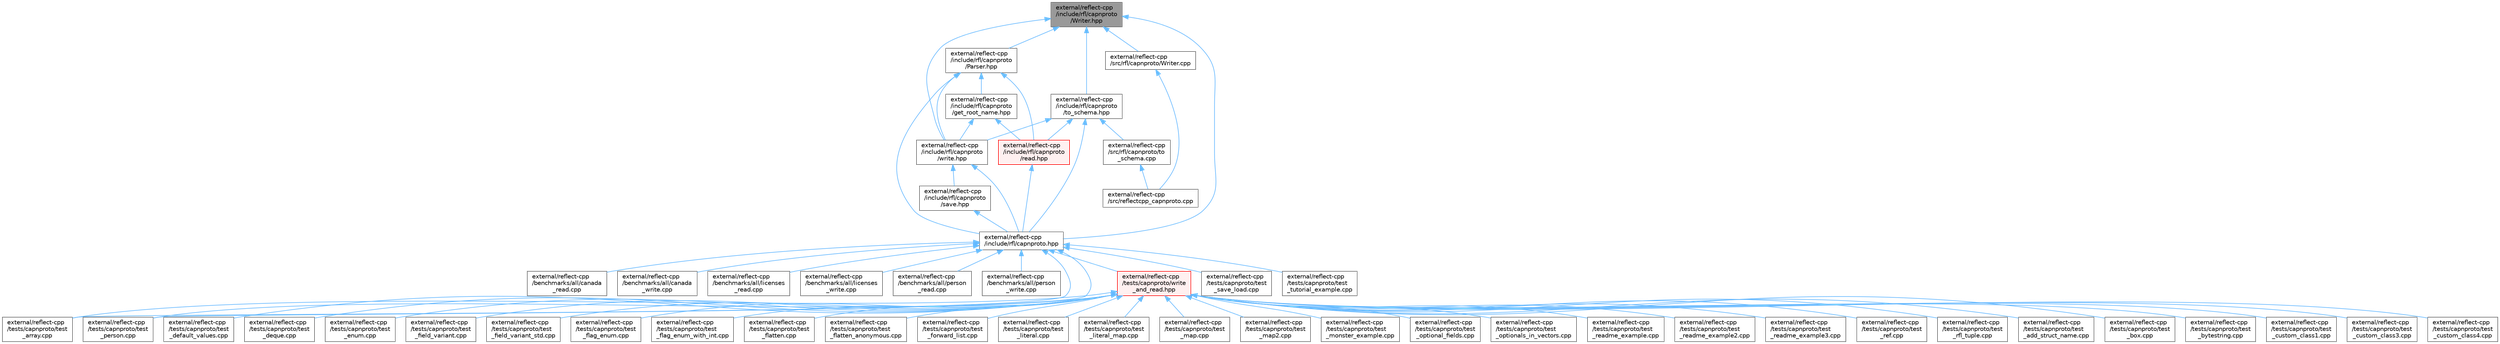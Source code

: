 digraph "external/reflect-cpp/include/rfl/capnproto/Writer.hpp"
{
 // LATEX_PDF_SIZE
  bgcolor="transparent";
  edge [fontname=Helvetica,fontsize=10,labelfontname=Helvetica,labelfontsize=10];
  node [fontname=Helvetica,fontsize=10,shape=box,height=0.2,width=0.4];
  Node1 [id="Node000001",label="external/reflect-cpp\l/include/rfl/capnproto\l/Writer.hpp",height=0.2,width=0.4,color="gray40", fillcolor="grey60", style="filled", fontcolor="black",tooltip=" "];
  Node1 -> Node2 [id="edge63_Node000001_Node000002",dir="back",color="steelblue1",style="solid",tooltip=" "];
  Node2 [id="Node000002",label="external/reflect-cpp\l/include/rfl/capnproto.hpp",height=0.2,width=0.4,color="grey40", fillcolor="white", style="filled",URL="$capnproto_8hpp.html",tooltip=" "];
  Node2 -> Node3 [id="edge64_Node000002_Node000003",dir="back",color="steelblue1",style="solid",tooltip=" "];
  Node3 [id="Node000003",label="external/reflect-cpp\l/benchmarks/all/canada\l_read.cpp",height=0.2,width=0.4,color="grey40", fillcolor="white", style="filled",URL="$canada__read_8cpp.html",tooltip=" "];
  Node2 -> Node4 [id="edge65_Node000002_Node000004",dir="back",color="steelblue1",style="solid",tooltip=" "];
  Node4 [id="Node000004",label="external/reflect-cpp\l/benchmarks/all/canada\l_write.cpp",height=0.2,width=0.4,color="grey40", fillcolor="white", style="filled",URL="$canada__write_8cpp.html",tooltip=" "];
  Node2 -> Node5 [id="edge66_Node000002_Node000005",dir="back",color="steelblue1",style="solid",tooltip=" "];
  Node5 [id="Node000005",label="external/reflect-cpp\l/benchmarks/all/licenses\l_read.cpp",height=0.2,width=0.4,color="grey40", fillcolor="white", style="filled",URL="$licenses__read_8cpp.html",tooltip=" "];
  Node2 -> Node6 [id="edge67_Node000002_Node000006",dir="back",color="steelblue1",style="solid",tooltip=" "];
  Node6 [id="Node000006",label="external/reflect-cpp\l/benchmarks/all/licenses\l_write.cpp",height=0.2,width=0.4,color="grey40", fillcolor="white", style="filled",URL="$licenses__write_8cpp.html",tooltip=" "];
  Node2 -> Node7 [id="edge68_Node000002_Node000007",dir="back",color="steelblue1",style="solid",tooltip=" "];
  Node7 [id="Node000007",label="external/reflect-cpp\l/benchmarks/all/person\l_read.cpp",height=0.2,width=0.4,color="grey40", fillcolor="white", style="filled",URL="$person__read_8cpp.html",tooltip=" "];
  Node2 -> Node8 [id="edge69_Node000002_Node000008",dir="back",color="steelblue1",style="solid",tooltip=" "];
  Node8 [id="Node000008",label="external/reflect-cpp\l/benchmarks/all/person\l_write.cpp",height=0.2,width=0.4,color="grey40", fillcolor="white", style="filled",URL="$person__write_8cpp.html",tooltip=" "];
  Node2 -> Node9 [id="edge70_Node000002_Node000009",dir="back",color="steelblue1",style="solid",tooltip=" "];
  Node9 [id="Node000009",label="external/reflect-cpp\l/tests/capnproto/test\l_array.cpp",height=0.2,width=0.4,color="grey40", fillcolor="white", style="filled",URL="$capnproto_2test__array_8cpp.html",tooltip=" "];
  Node2 -> Node10 [id="edge71_Node000002_Node000010",dir="back",color="steelblue1",style="solid",tooltip=" "];
  Node10 [id="Node000010",label="external/reflect-cpp\l/tests/capnproto/test\l_person.cpp",height=0.2,width=0.4,color="grey40", fillcolor="white", style="filled",URL="$test__person_8cpp.html",tooltip=" "];
  Node2 -> Node11 [id="edge72_Node000002_Node000011",dir="back",color="steelblue1",style="solid",tooltip=" "];
  Node11 [id="Node000011",label="external/reflect-cpp\l/tests/capnproto/test\l_save_load.cpp",height=0.2,width=0.4,color="grey40", fillcolor="white", style="filled",URL="$capnproto_2test__save__load_8cpp.html",tooltip=" "];
  Node2 -> Node12 [id="edge73_Node000002_Node000012",dir="back",color="steelblue1",style="solid",tooltip=" "];
  Node12 [id="Node000012",label="external/reflect-cpp\l/tests/capnproto/test\l_tutorial_example.cpp",height=0.2,width=0.4,color="grey40", fillcolor="white", style="filled",URL="$capnproto_2test__tutorial__example_8cpp.html",tooltip=" "];
  Node2 -> Node13 [id="edge74_Node000002_Node000013",dir="back",color="steelblue1",style="solid",tooltip=" "];
  Node13 [id="Node000013",label="external/reflect-cpp\l/tests/capnproto/write\l_and_read.hpp",height=0.2,width=0.4,color="red", fillcolor="#FFF0F0", style="filled",URL="$capnproto_2write__and__read_8hpp.html",tooltip=" "];
  Node13 -> Node14 [id="edge75_Node000013_Node000014",dir="back",color="steelblue1",style="solid",tooltip=" "];
  Node14 [id="Node000014",label="external/reflect-cpp\l/tests/capnproto/test\l_add_struct_name.cpp",height=0.2,width=0.4,color="grey40", fillcolor="white", style="filled",URL="$capnproto_2test__add__struct__name_8cpp.html",tooltip=" "];
  Node13 -> Node9 [id="edge76_Node000013_Node000009",dir="back",color="steelblue1",style="solid",tooltip=" "];
  Node13 -> Node15 [id="edge77_Node000013_Node000015",dir="back",color="steelblue1",style="solid",tooltip=" "];
  Node15 [id="Node000015",label="external/reflect-cpp\l/tests/capnproto/test\l_box.cpp",height=0.2,width=0.4,color="grey40", fillcolor="white", style="filled",URL="$capnproto_2test__box_8cpp.html",tooltip=" "];
  Node13 -> Node16 [id="edge78_Node000013_Node000016",dir="back",color="steelblue1",style="solid",tooltip=" "];
  Node16 [id="Node000016",label="external/reflect-cpp\l/tests/capnproto/test\l_bytestring.cpp",height=0.2,width=0.4,color="grey40", fillcolor="white", style="filled",URL="$capnproto_2test__bytestring_8cpp.html",tooltip=" "];
  Node13 -> Node17 [id="edge79_Node000013_Node000017",dir="back",color="steelblue1",style="solid",tooltip=" "];
  Node17 [id="Node000017",label="external/reflect-cpp\l/tests/capnproto/test\l_custom_class1.cpp",height=0.2,width=0.4,color="grey40", fillcolor="white", style="filled",URL="$capnproto_2test__custom__class1_8cpp.html",tooltip=" "];
  Node13 -> Node18 [id="edge80_Node000013_Node000018",dir="back",color="steelblue1",style="solid",tooltip=" "];
  Node18 [id="Node000018",label="external/reflect-cpp\l/tests/capnproto/test\l_custom_class3.cpp",height=0.2,width=0.4,color="grey40", fillcolor="white", style="filled",URL="$capnproto_2test__custom__class3_8cpp.html",tooltip=" "];
  Node13 -> Node19 [id="edge81_Node000013_Node000019",dir="back",color="steelblue1",style="solid",tooltip=" "];
  Node19 [id="Node000019",label="external/reflect-cpp\l/tests/capnproto/test\l_custom_class4.cpp",height=0.2,width=0.4,color="grey40", fillcolor="white", style="filled",URL="$capnproto_2test__custom__class4_8cpp.html",tooltip=" "];
  Node13 -> Node20 [id="edge82_Node000013_Node000020",dir="back",color="steelblue1",style="solid",tooltip=" "];
  Node20 [id="Node000020",label="external/reflect-cpp\l/tests/capnproto/test\l_default_values.cpp",height=0.2,width=0.4,color="grey40", fillcolor="white", style="filled",URL="$capnproto_2test__default__values_8cpp.html",tooltip=" "];
  Node13 -> Node21 [id="edge83_Node000013_Node000021",dir="back",color="steelblue1",style="solid",tooltip=" "];
  Node21 [id="Node000021",label="external/reflect-cpp\l/tests/capnproto/test\l_deque.cpp",height=0.2,width=0.4,color="grey40", fillcolor="white", style="filled",URL="$capnproto_2test__deque_8cpp.html",tooltip=" "];
  Node13 -> Node22 [id="edge84_Node000013_Node000022",dir="back",color="steelblue1",style="solid",tooltip=" "];
  Node22 [id="Node000022",label="external/reflect-cpp\l/tests/capnproto/test\l_enum.cpp",height=0.2,width=0.4,color="grey40", fillcolor="white", style="filled",URL="$capnproto_2test__enum_8cpp.html",tooltip=" "];
  Node13 -> Node23 [id="edge85_Node000013_Node000023",dir="back",color="steelblue1",style="solid",tooltip=" "];
  Node23 [id="Node000023",label="external/reflect-cpp\l/tests/capnproto/test\l_field_variant.cpp",height=0.2,width=0.4,color="grey40", fillcolor="white", style="filled",URL="$capnproto_2test__field__variant_8cpp.html",tooltip=" "];
  Node13 -> Node24 [id="edge86_Node000013_Node000024",dir="back",color="steelblue1",style="solid",tooltip=" "];
  Node24 [id="Node000024",label="external/reflect-cpp\l/tests/capnproto/test\l_field_variant_std.cpp",height=0.2,width=0.4,color="grey40", fillcolor="white", style="filled",URL="$capnproto_2test__field__variant__std_8cpp.html",tooltip=" "];
  Node13 -> Node25 [id="edge87_Node000013_Node000025",dir="back",color="steelblue1",style="solid",tooltip=" "];
  Node25 [id="Node000025",label="external/reflect-cpp\l/tests/capnproto/test\l_flag_enum.cpp",height=0.2,width=0.4,color="grey40", fillcolor="white", style="filled",URL="$capnproto_2test__flag__enum_8cpp.html",tooltip=" "];
  Node13 -> Node26 [id="edge88_Node000013_Node000026",dir="back",color="steelblue1",style="solid",tooltip=" "];
  Node26 [id="Node000026",label="external/reflect-cpp\l/tests/capnproto/test\l_flag_enum_with_int.cpp",height=0.2,width=0.4,color="grey40", fillcolor="white", style="filled",URL="$capnproto_2test__flag__enum__with__int_8cpp.html",tooltip=" "];
  Node13 -> Node27 [id="edge89_Node000013_Node000027",dir="back",color="steelblue1",style="solid",tooltip=" "];
  Node27 [id="Node000027",label="external/reflect-cpp\l/tests/capnproto/test\l_flatten.cpp",height=0.2,width=0.4,color="grey40", fillcolor="white", style="filled",URL="$capnproto_2test__flatten_8cpp.html",tooltip=" "];
  Node13 -> Node28 [id="edge90_Node000013_Node000028",dir="back",color="steelblue1",style="solid",tooltip=" "];
  Node28 [id="Node000028",label="external/reflect-cpp\l/tests/capnproto/test\l_flatten_anonymous.cpp",height=0.2,width=0.4,color="grey40", fillcolor="white", style="filled",URL="$capnproto_2test__flatten__anonymous_8cpp.html",tooltip=" "];
  Node13 -> Node29 [id="edge91_Node000013_Node000029",dir="back",color="steelblue1",style="solid",tooltip=" "];
  Node29 [id="Node000029",label="external/reflect-cpp\l/tests/capnproto/test\l_forward_list.cpp",height=0.2,width=0.4,color="grey40", fillcolor="white", style="filled",URL="$capnproto_2test__forward__list_8cpp.html",tooltip=" "];
  Node13 -> Node30 [id="edge92_Node000013_Node000030",dir="back",color="steelblue1",style="solid",tooltip=" "];
  Node30 [id="Node000030",label="external/reflect-cpp\l/tests/capnproto/test\l_literal.cpp",height=0.2,width=0.4,color="grey40", fillcolor="white", style="filled",URL="$capnproto_2test__literal_8cpp.html",tooltip=" "];
  Node13 -> Node31 [id="edge93_Node000013_Node000031",dir="back",color="steelblue1",style="solid",tooltip=" "];
  Node31 [id="Node000031",label="external/reflect-cpp\l/tests/capnproto/test\l_literal_map.cpp",height=0.2,width=0.4,color="grey40", fillcolor="white", style="filled",URL="$capnproto_2test__literal__map_8cpp.html",tooltip=" "];
  Node13 -> Node32 [id="edge94_Node000013_Node000032",dir="back",color="steelblue1",style="solid",tooltip=" "];
  Node32 [id="Node000032",label="external/reflect-cpp\l/tests/capnproto/test\l_map.cpp",height=0.2,width=0.4,color="grey40", fillcolor="white", style="filled",URL="$capnproto_2test__map_8cpp.html",tooltip=" "];
  Node13 -> Node33 [id="edge95_Node000013_Node000033",dir="back",color="steelblue1",style="solid",tooltip=" "];
  Node33 [id="Node000033",label="external/reflect-cpp\l/tests/capnproto/test\l_map2.cpp",height=0.2,width=0.4,color="grey40", fillcolor="white", style="filled",URL="$capnproto_2test__map2_8cpp.html",tooltip=" "];
  Node13 -> Node34 [id="edge96_Node000013_Node000034",dir="back",color="steelblue1",style="solid",tooltip=" "];
  Node34 [id="Node000034",label="external/reflect-cpp\l/tests/capnproto/test\l_monster_example.cpp",height=0.2,width=0.4,color="grey40", fillcolor="white", style="filled",URL="$capnproto_2test__monster__example_8cpp.html",tooltip=" "];
  Node13 -> Node35 [id="edge97_Node000013_Node000035",dir="back",color="steelblue1",style="solid",tooltip=" "];
  Node35 [id="Node000035",label="external/reflect-cpp\l/tests/capnproto/test\l_optional_fields.cpp",height=0.2,width=0.4,color="grey40", fillcolor="white", style="filled",URL="$capnproto_2test__optional__fields_8cpp.html",tooltip=" "];
  Node13 -> Node36 [id="edge98_Node000013_Node000036",dir="back",color="steelblue1",style="solid",tooltip=" "];
  Node36 [id="Node000036",label="external/reflect-cpp\l/tests/capnproto/test\l_optionals_in_vectors.cpp",height=0.2,width=0.4,color="grey40", fillcolor="white", style="filled",URL="$test__optionals__in__vectors_8cpp.html",tooltip=" "];
  Node13 -> Node10 [id="edge99_Node000013_Node000010",dir="back",color="steelblue1",style="solid",tooltip=" "];
  Node13 -> Node37 [id="edge100_Node000013_Node000037",dir="back",color="steelblue1",style="solid",tooltip=" "];
  Node37 [id="Node000037",label="external/reflect-cpp\l/tests/capnproto/test\l_readme_example.cpp",height=0.2,width=0.4,color="grey40", fillcolor="white", style="filled",URL="$capnproto_2test__readme__example_8cpp.html",tooltip=" "];
  Node13 -> Node38 [id="edge101_Node000013_Node000038",dir="back",color="steelblue1",style="solid",tooltip=" "];
  Node38 [id="Node000038",label="external/reflect-cpp\l/tests/capnproto/test\l_readme_example2.cpp",height=0.2,width=0.4,color="grey40", fillcolor="white", style="filled",URL="$capnproto_2test__readme__example2_8cpp.html",tooltip=" "];
  Node13 -> Node39 [id="edge102_Node000013_Node000039",dir="back",color="steelblue1",style="solid",tooltip=" "];
  Node39 [id="Node000039",label="external/reflect-cpp\l/tests/capnproto/test\l_readme_example3.cpp",height=0.2,width=0.4,color="grey40", fillcolor="white", style="filled",URL="$capnproto_2test__readme__example3_8cpp.html",tooltip=" "];
  Node13 -> Node40 [id="edge103_Node000013_Node000040",dir="back",color="steelblue1",style="solid",tooltip=" "];
  Node40 [id="Node000040",label="external/reflect-cpp\l/tests/capnproto/test\l_ref.cpp",height=0.2,width=0.4,color="grey40", fillcolor="white", style="filled",URL="$capnproto_2test__ref_8cpp.html",tooltip=" "];
  Node13 -> Node41 [id="edge104_Node000013_Node000041",dir="back",color="steelblue1",style="solid",tooltip=" "];
  Node41 [id="Node000041",label="external/reflect-cpp\l/tests/capnproto/test\l_rfl_tuple.cpp",height=0.2,width=0.4,color="grey40", fillcolor="white", style="filled",URL="$capnproto_2test__rfl__tuple_8cpp.html",tooltip=" "];
  Node1 -> Node55 [id="edge105_Node000001_Node000055",dir="back",color="steelblue1",style="solid",tooltip=" "];
  Node55 [id="Node000055",label="external/reflect-cpp\l/include/rfl/capnproto\l/Parser.hpp",height=0.2,width=0.4,color="grey40", fillcolor="white", style="filled",URL="$capnproto_2_parser_8hpp.html",tooltip=" "];
  Node55 -> Node2 [id="edge106_Node000055_Node000002",dir="back",color="steelblue1",style="solid",tooltip=" "];
  Node55 -> Node56 [id="edge107_Node000055_Node000056",dir="back",color="steelblue1",style="solid",tooltip=" "];
  Node56 [id="Node000056",label="external/reflect-cpp\l/include/rfl/capnproto\l/get_root_name.hpp",height=0.2,width=0.4,color="grey40", fillcolor="white", style="filled",URL="$get__root__name_8hpp.html",tooltip=" "];
  Node56 -> Node57 [id="edge108_Node000056_Node000057",dir="back",color="steelblue1",style="solid",tooltip=" "];
  Node57 [id="Node000057",label="external/reflect-cpp\l/include/rfl/capnproto\l/read.hpp",height=0.2,width=0.4,color="red", fillcolor="#FFF0F0", style="filled",URL="$capnproto_2read_8hpp.html",tooltip=" "];
  Node57 -> Node2 [id="edge109_Node000057_Node000002",dir="back",color="steelblue1",style="solid",tooltip=" "];
  Node56 -> Node59 [id="edge110_Node000056_Node000059",dir="back",color="steelblue1",style="solid",tooltip=" "];
  Node59 [id="Node000059",label="external/reflect-cpp\l/include/rfl/capnproto\l/write.hpp",height=0.2,width=0.4,color="grey40", fillcolor="white", style="filled",URL="$capnproto_2write_8hpp.html",tooltip=" "];
  Node59 -> Node2 [id="edge111_Node000059_Node000002",dir="back",color="steelblue1",style="solid",tooltip=" "];
  Node59 -> Node60 [id="edge112_Node000059_Node000060",dir="back",color="steelblue1",style="solid",tooltip=" "];
  Node60 [id="Node000060",label="external/reflect-cpp\l/include/rfl/capnproto\l/save.hpp",height=0.2,width=0.4,color="grey40", fillcolor="white", style="filled",URL="$capnproto_2save_8hpp.html",tooltip=" "];
  Node60 -> Node2 [id="edge113_Node000060_Node000002",dir="back",color="steelblue1",style="solid",tooltip=" "];
  Node55 -> Node57 [id="edge114_Node000055_Node000057",dir="back",color="steelblue1",style="solid",tooltip=" "];
  Node55 -> Node59 [id="edge115_Node000055_Node000059",dir="back",color="steelblue1",style="solid",tooltip=" "];
  Node1 -> Node61 [id="edge116_Node000001_Node000061",dir="back",color="steelblue1",style="solid",tooltip=" "];
  Node61 [id="Node000061",label="external/reflect-cpp\l/include/rfl/capnproto\l/to_schema.hpp",height=0.2,width=0.4,color="grey40", fillcolor="white", style="filled",URL="$capnproto_2to__schema_8hpp.html",tooltip=" "];
  Node61 -> Node2 [id="edge117_Node000061_Node000002",dir="back",color="steelblue1",style="solid",tooltip=" "];
  Node61 -> Node57 [id="edge118_Node000061_Node000057",dir="back",color="steelblue1",style="solid",tooltip=" "];
  Node61 -> Node59 [id="edge119_Node000061_Node000059",dir="back",color="steelblue1",style="solid",tooltip=" "];
  Node61 -> Node62 [id="edge120_Node000061_Node000062",dir="back",color="steelblue1",style="solid",tooltip=" "];
  Node62 [id="Node000062",label="external/reflect-cpp\l/src/rfl/capnproto/to\l_schema.cpp",height=0.2,width=0.4,color="grey40", fillcolor="white", style="filled",URL="$capnproto_2to__schema_8cpp.html",tooltip=" "];
  Node62 -> Node63 [id="edge121_Node000062_Node000063",dir="back",color="steelblue1",style="solid",tooltip=" "];
  Node63 [id="Node000063",label="external/reflect-cpp\l/src/reflectcpp_capnproto.cpp",height=0.2,width=0.4,color="grey40", fillcolor="white", style="filled",URL="$reflectcpp__capnproto_8cpp.html",tooltip=" "];
  Node1 -> Node59 [id="edge122_Node000001_Node000059",dir="back",color="steelblue1",style="solid",tooltip=" "];
  Node1 -> Node64 [id="edge123_Node000001_Node000064",dir="back",color="steelblue1",style="solid",tooltip=" "];
  Node64 [id="Node000064",label="external/reflect-cpp\l/src/rfl/capnproto/Writer.cpp",height=0.2,width=0.4,color="grey40", fillcolor="white", style="filled",URL="$capnproto_2_writer_8cpp.html",tooltip=" "];
  Node64 -> Node63 [id="edge124_Node000064_Node000063",dir="back",color="steelblue1",style="solid",tooltip=" "];
}
